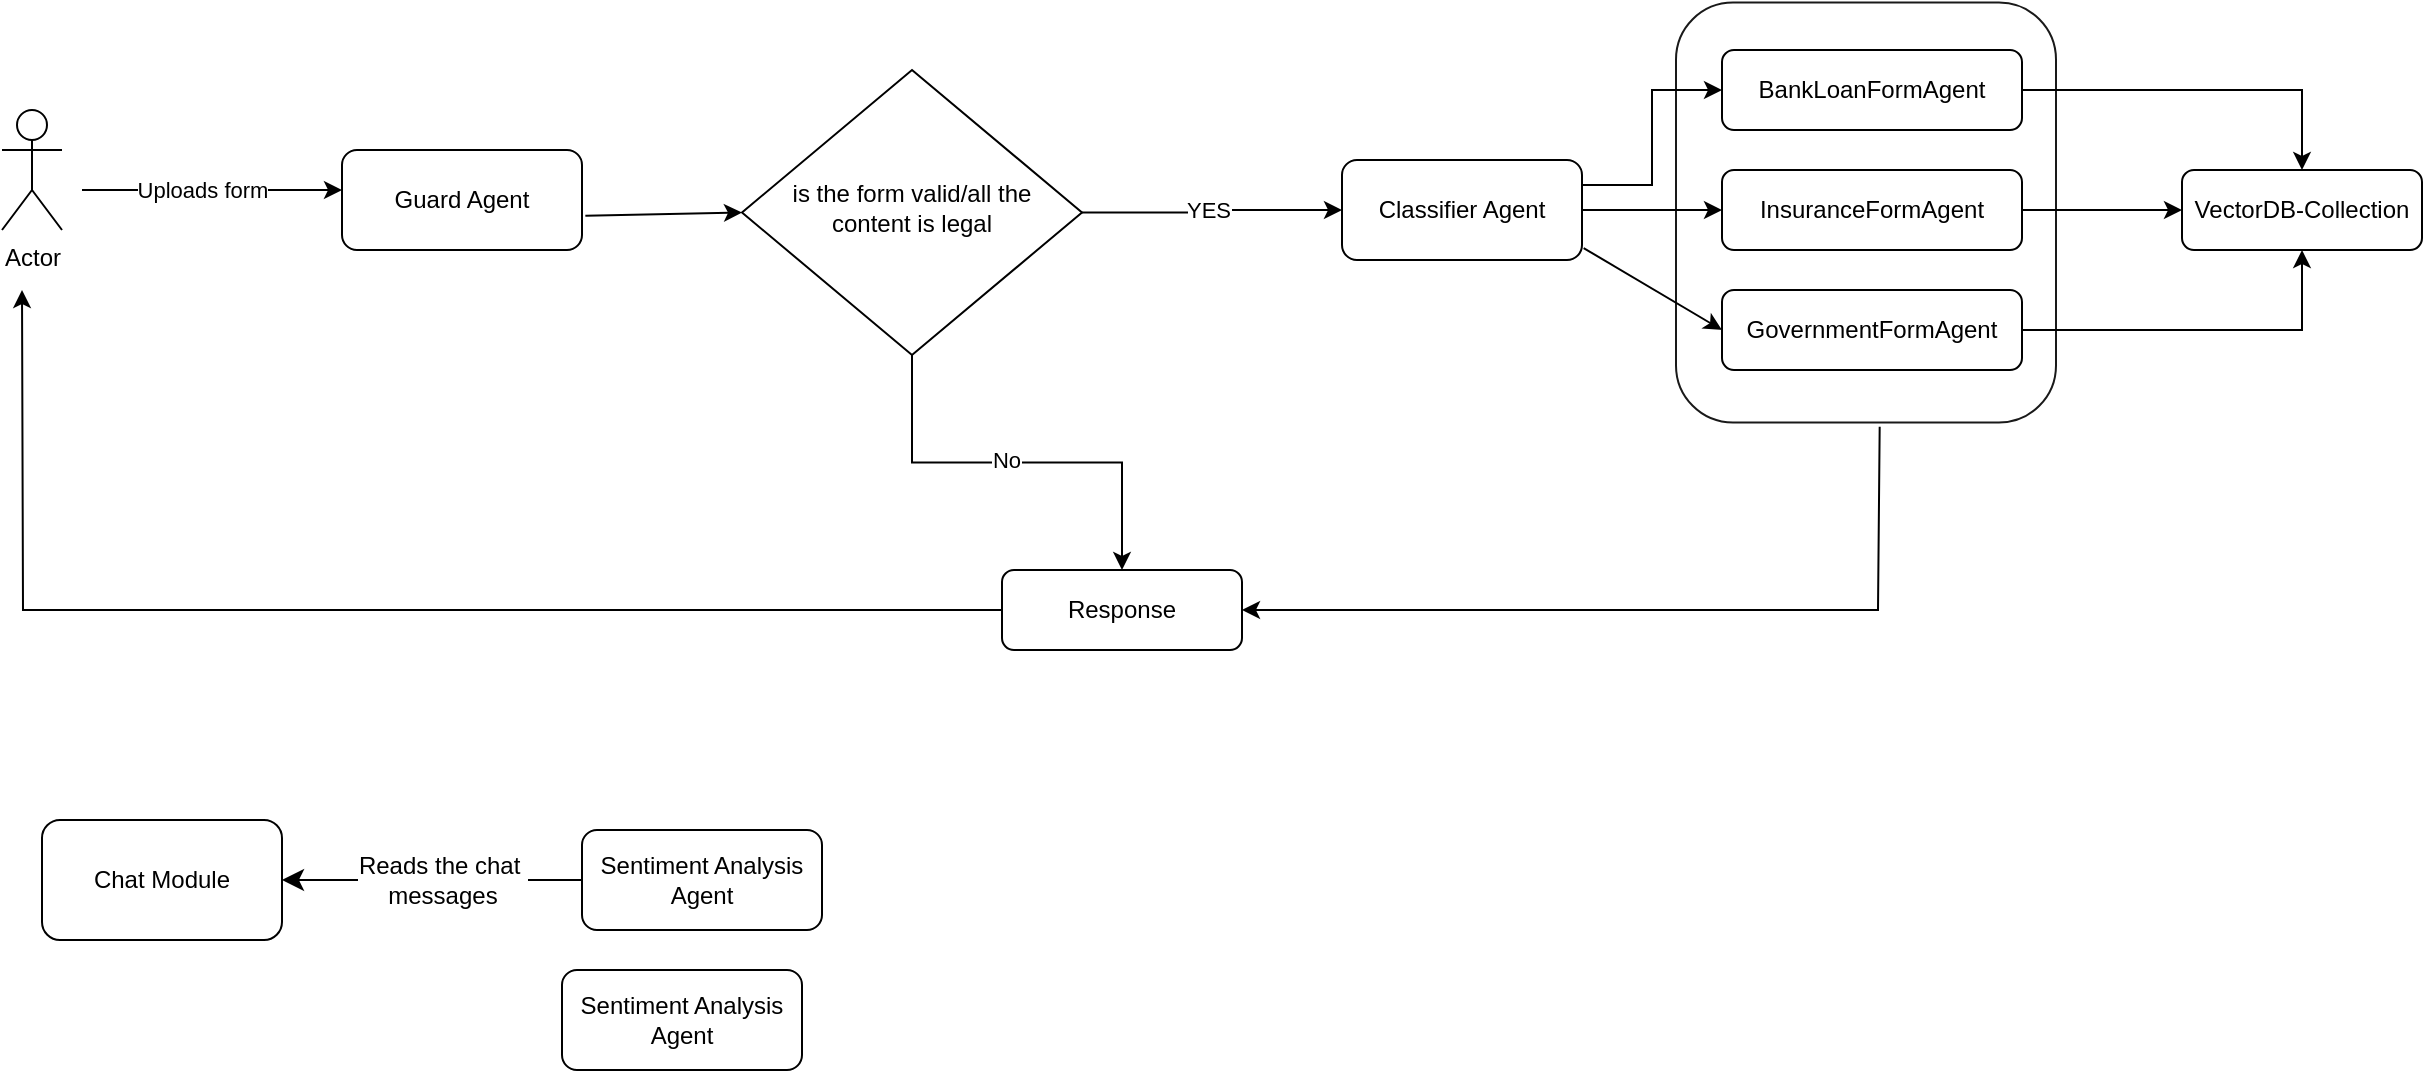 <mxfile version="26.1.3" pages="2">
  <diagram id="C5RBs43oDa-KdzZeNtuy" name="Page-1">
    <mxGraphModel dx="1434" dy="729" grid="1" gridSize="10" guides="1" tooltips="1" connect="1" arrows="1" fold="1" page="1" pageScale="1" pageWidth="827" pageHeight="1169" math="0" shadow="0">
      <root>
        <mxCell id="WIyWlLk6GJQsqaUBKTNV-0" />
        <mxCell id="WIyWlLk6GJQsqaUBKTNV-1" parent="WIyWlLk6GJQsqaUBKTNV-0" />
        <mxCell id="6iU3WdP0AgsRKqlOTnaA-0" value="Actor" style="shape=umlActor;verticalLabelPosition=bottom;verticalAlign=top;html=1;outlineConnect=0;" parent="WIyWlLk6GJQsqaUBKTNV-1" vertex="1">
          <mxGeometry x="60" y="170" width="30" height="60" as="geometry" />
        </mxCell>
        <mxCell id="6iU3WdP0AgsRKqlOTnaA-1" value="" style="endArrow=classic;html=1;rounded=0;" parent="WIyWlLk6GJQsqaUBKTNV-1" edge="1">
          <mxGeometry width="50" height="50" relative="1" as="geometry">
            <mxPoint x="100" y="210" as="sourcePoint" />
            <mxPoint x="230" y="210" as="targetPoint" />
          </mxGeometry>
        </mxCell>
        <mxCell id="6iU3WdP0AgsRKqlOTnaA-2" value="Uploads form" style="edgeLabel;html=1;align=center;verticalAlign=middle;resizable=0;points=[];" parent="6iU3WdP0AgsRKqlOTnaA-1" vertex="1" connectable="0">
          <mxGeometry x="-0.261" y="-2" relative="1" as="geometry">
            <mxPoint x="12" y="-2" as="offset" />
          </mxGeometry>
        </mxCell>
        <mxCell id="6iU3WdP0AgsRKqlOTnaA-3" value="Guard Agent" style="rounded=1;whiteSpace=wrap;html=1;" parent="WIyWlLk6GJQsqaUBKTNV-1" vertex="1">
          <mxGeometry x="230" y="190" width="120" height="50" as="geometry" />
        </mxCell>
        <mxCell id="6iU3WdP0AgsRKqlOTnaA-4" style="edgeStyle=orthogonalEdgeStyle;rounded=0;orthogonalLoop=1;jettySize=auto;html=1;entryX=0.5;entryY=0;entryDx=0;entryDy=0;" parent="WIyWlLk6GJQsqaUBKTNV-1" source="6iU3WdP0AgsRKqlOTnaA-8" target="6iU3WdP0AgsRKqlOTnaA-11" edge="1">
          <mxGeometry relative="1" as="geometry" />
        </mxCell>
        <mxCell id="6iU3WdP0AgsRKqlOTnaA-5" value="No" style="edgeLabel;html=1;align=center;verticalAlign=middle;resizable=0;points=[];" parent="6iU3WdP0AgsRKqlOTnaA-4" vertex="1" connectable="0">
          <mxGeometry x="-0.057" y="2" relative="1" as="geometry">
            <mxPoint as="offset" />
          </mxGeometry>
        </mxCell>
        <mxCell id="6iU3WdP0AgsRKqlOTnaA-6" style="edgeStyle=orthogonalEdgeStyle;rounded=0;orthogonalLoop=1;jettySize=auto;html=1;entryX=0;entryY=0.5;entryDx=0;entryDy=0;" parent="WIyWlLk6GJQsqaUBKTNV-1" source="6iU3WdP0AgsRKqlOTnaA-8" target="6iU3WdP0AgsRKqlOTnaA-14" edge="1">
          <mxGeometry relative="1" as="geometry">
            <mxPoint x="740" y="221" as="targetPoint" />
          </mxGeometry>
        </mxCell>
        <mxCell id="6iU3WdP0AgsRKqlOTnaA-7" value="YES" style="edgeLabel;html=1;align=center;verticalAlign=middle;resizable=0;points=[];" parent="6iU3WdP0AgsRKqlOTnaA-6" vertex="1" connectable="0">
          <mxGeometry x="-0.05" y="2" relative="1" as="geometry">
            <mxPoint as="offset" />
          </mxGeometry>
        </mxCell>
        <mxCell id="6iU3WdP0AgsRKqlOTnaA-8" value="is the form valid/all the content is legal" style="rhombus;whiteSpace=wrap;html=1;shadow=0;fontFamily=Helvetica;fontSize=12;align=center;strokeWidth=1;spacing=6;spacingTop=-4;" parent="WIyWlLk6GJQsqaUBKTNV-1" vertex="1">
          <mxGeometry x="430" y="150" width="170" height="142.5" as="geometry" />
        </mxCell>
        <mxCell id="6iU3WdP0AgsRKqlOTnaA-9" value="" style="endArrow=classic;html=1;rounded=0;entryX=0;entryY=0.5;entryDx=0;entryDy=0;exitX=1.014;exitY=0.657;exitDx=0;exitDy=0;exitPerimeter=0;" parent="WIyWlLk6GJQsqaUBKTNV-1" source="6iU3WdP0AgsRKqlOTnaA-3" target="6iU3WdP0AgsRKqlOTnaA-8" edge="1">
          <mxGeometry width="50" height="50" relative="1" as="geometry">
            <mxPoint x="330" y="310" as="sourcePoint" />
            <mxPoint x="380" y="260" as="targetPoint" />
          </mxGeometry>
        </mxCell>
        <mxCell id="6iU3WdP0AgsRKqlOTnaA-10" style="edgeStyle=orthogonalEdgeStyle;rounded=0;orthogonalLoop=1;jettySize=auto;html=1;" parent="WIyWlLk6GJQsqaUBKTNV-1" source="6iU3WdP0AgsRKqlOTnaA-11" edge="1">
          <mxGeometry relative="1" as="geometry">
            <mxPoint x="70" y="260" as="targetPoint" />
          </mxGeometry>
        </mxCell>
        <mxCell id="6iU3WdP0AgsRKqlOTnaA-11" value="Response" style="rounded=1;whiteSpace=wrap;html=1;" parent="WIyWlLk6GJQsqaUBKTNV-1" vertex="1">
          <mxGeometry x="560" y="400" width="120" height="40" as="geometry" />
        </mxCell>
        <mxCell id="6iU3WdP0AgsRKqlOTnaA-12" style="edgeStyle=orthogonalEdgeStyle;rounded=0;orthogonalLoop=1;jettySize=auto;html=1;entryX=0;entryY=0.5;entryDx=0;entryDy=0;" parent="WIyWlLk6GJQsqaUBKTNV-1" source="6iU3WdP0AgsRKqlOTnaA-14" target="6iU3WdP0AgsRKqlOTnaA-18" edge="1">
          <mxGeometry relative="1" as="geometry" />
        </mxCell>
        <mxCell id="6iU3WdP0AgsRKqlOTnaA-13" style="edgeStyle=orthogonalEdgeStyle;rounded=0;orthogonalLoop=1;jettySize=auto;html=1;exitX=1;exitY=0.25;exitDx=0;exitDy=0;entryX=0;entryY=0.5;entryDx=0;entryDy=0;" parent="WIyWlLk6GJQsqaUBKTNV-1" source="6iU3WdP0AgsRKqlOTnaA-14" target="6iU3WdP0AgsRKqlOTnaA-16" edge="1">
          <mxGeometry relative="1" as="geometry" />
        </mxCell>
        <mxCell id="6iU3WdP0AgsRKqlOTnaA-14" value="Classifier Agent" style="rounded=1;whiteSpace=wrap;html=1;" parent="WIyWlLk6GJQsqaUBKTNV-1" vertex="1">
          <mxGeometry x="730" y="195" width="120" height="50" as="geometry" />
        </mxCell>
        <mxCell id="6iU3WdP0AgsRKqlOTnaA-15" style="edgeStyle=orthogonalEdgeStyle;rounded=0;orthogonalLoop=1;jettySize=auto;html=1;" parent="WIyWlLk6GJQsqaUBKTNV-1" source="6iU3WdP0AgsRKqlOTnaA-16" target="6iU3WdP0AgsRKqlOTnaA-22" edge="1">
          <mxGeometry relative="1" as="geometry" />
        </mxCell>
        <mxCell id="6iU3WdP0AgsRKqlOTnaA-16" value="BankLoanFormAgent" style="rounded=1;whiteSpace=wrap;html=1;" parent="WIyWlLk6GJQsqaUBKTNV-1" vertex="1">
          <mxGeometry x="920" y="140" width="150" height="40" as="geometry" />
        </mxCell>
        <mxCell id="6iU3WdP0AgsRKqlOTnaA-17" style="edgeStyle=orthogonalEdgeStyle;rounded=0;orthogonalLoop=1;jettySize=auto;html=1;exitX=1;exitY=0.5;exitDx=0;exitDy=0;entryX=0;entryY=0.5;entryDx=0;entryDy=0;" parent="WIyWlLk6GJQsqaUBKTNV-1" source="6iU3WdP0AgsRKqlOTnaA-18" target="6iU3WdP0AgsRKqlOTnaA-22" edge="1">
          <mxGeometry relative="1" as="geometry" />
        </mxCell>
        <mxCell id="6iU3WdP0AgsRKqlOTnaA-18" value="InsuranceFormAgent" style="rounded=1;whiteSpace=wrap;html=1;" parent="WIyWlLk6GJQsqaUBKTNV-1" vertex="1">
          <mxGeometry x="920" y="200" width="150" height="40" as="geometry" />
        </mxCell>
        <mxCell id="6iU3WdP0AgsRKqlOTnaA-19" style="edgeStyle=orthogonalEdgeStyle;rounded=0;orthogonalLoop=1;jettySize=auto;html=1;entryX=0.5;entryY=1;entryDx=0;entryDy=0;" parent="WIyWlLk6GJQsqaUBKTNV-1" source="6iU3WdP0AgsRKqlOTnaA-20" target="6iU3WdP0AgsRKqlOTnaA-22" edge="1">
          <mxGeometry relative="1" as="geometry" />
        </mxCell>
        <mxCell id="6iU3WdP0AgsRKqlOTnaA-20" value="GovernmentFormAgent" style="rounded=1;whiteSpace=wrap;html=1;" parent="WIyWlLk6GJQsqaUBKTNV-1" vertex="1">
          <mxGeometry x="920" y="260" width="150" height="40" as="geometry" />
        </mxCell>
        <mxCell id="6iU3WdP0AgsRKqlOTnaA-21" value="" style="endArrow=classic;html=1;rounded=0;entryX=0;entryY=0.5;entryDx=0;entryDy=0;exitX=1.007;exitY=0.881;exitDx=0;exitDy=0;exitPerimeter=0;" parent="WIyWlLk6GJQsqaUBKTNV-1" source="6iU3WdP0AgsRKqlOTnaA-14" target="6iU3WdP0AgsRKqlOTnaA-20" edge="1">
          <mxGeometry width="50" height="50" relative="1" as="geometry">
            <mxPoint x="770" y="360" as="sourcePoint" />
            <mxPoint x="820" y="310" as="targetPoint" />
          </mxGeometry>
        </mxCell>
        <mxCell id="6iU3WdP0AgsRKqlOTnaA-22" value="VectorDB-Collection" style="rounded=1;whiteSpace=wrap;html=1;" parent="WIyWlLk6GJQsqaUBKTNV-1" vertex="1">
          <mxGeometry x="1150" y="200" width="120" height="40" as="geometry" />
        </mxCell>
        <mxCell id="6iU3WdP0AgsRKqlOTnaA-23" value="" style="rounded=1;whiteSpace=wrap;html=1;opacity=90;fillColor=none;" parent="WIyWlLk6GJQsqaUBKTNV-1" vertex="1">
          <mxGeometry x="897" y="116.25" width="190" height="210" as="geometry" />
        </mxCell>
        <mxCell id="6iU3WdP0AgsRKqlOTnaA-24" value="" style="endArrow=classic;html=1;rounded=0;entryX=1;entryY=0.5;entryDx=0;entryDy=0;exitX=0.536;exitY=1.01;exitDx=0;exitDy=0;exitPerimeter=0;" parent="WIyWlLk6GJQsqaUBKTNV-1" source="6iU3WdP0AgsRKqlOTnaA-23" target="6iU3WdP0AgsRKqlOTnaA-11" edge="1">
          <mxGeometry width="50" height="50" relative="1" as="geometry">
            <mxPoint x="760" y="480" as="sourcePoint" />
            <mxPoint x="810" y="430" as="targetPoint" />
            <Array as="points">
              <mxPoint x="998" y="420" />
            </Array>
          </mxGeometry>
        </mxCell>
        <mxCell id="6iU3WdP0AgsRKqlOTnaA-25" value="Chat Module" style="rounded=1;whiteSpace=wrap;html=1;" parent="WIyWlLk6GJQsqaUBKTNV-1" vertex="1">
          <mxGeometry x="80" y="525" width="120" height="60" as="geometry" />
        </mxCell>
        <mxCell id="6iU3WdP0AgsRKqlOTnaA-27" style="edgeStyle=none;curved=1;rounded=0;orthogonalLoop=1;jettySize=auto;html=1;fontSize=12;startSize=8;endSize=8;entryX=1;entryY=0.5;entryDx=0;entryDy=0;" parent="WIyWlLk6GJQsqaUBKTNV-1" source="6iU3WdP0AgsRKqlOTnaA-26" target="6iU3WdP0AgsRKqlOTnaA-25" edge="1">
          <mxGeometry relative="1" as="geometry">
            <mxPoint x="210" y="555" as="targetPoint" />
          </mxGeometry>
        </mxCell>
        <mxCell id="6iU3WdP0AgsRKqlOTnaA-28" value="Reads the chat&amp;nbsp;&lt;div&gt;messages&lt;/div&gt;" style="edgeLabel;html=1;align=center;verticalAlign=middle;resizable=0;points=[];fontSize=12;" parent="6iU3WdP0AgsRKqlOTnaA-27" vertex="1" connectable="0">
          <mxGeometry x="0.227" y="3" relative="1" as="geometry">
            <mxPoint x="22" y="-3" as="offset" />
          </mxGeometry>
        </mxCell>
        <mxCell id="6iU3WdP0AgsRKqlOTnaA-26" value="Sentiment Analysis Agent" style="rounded=1;whiteSpace=wrap;html=1;" parent="WIyWlLk6GJQsqaUBKTNV-1" vertex="1">
          <mxGeometry x="350" y="530" width="120" height="50" as="geometry" />
        </mxCell>
        <mxCell id="6iU3WdP0AgsRKqlOTnaA-29" value="Sentiment Analysis Agent" style="rounded=1;whiteSpace=wrap;html=1;" parent="WIyWlLk6GJQsqaUBKTNV-1" vertex="1">
          <mxGeometry x="340" y="600" width="120" height="50" as="geometry" />
        </mxCell>
      </root>
    </mxGraphModel>
  </diagram>
  <diagram id="t1umtn4E1yBRinSsLiy5" name="Page-2">
    <mxGraphModel dx="1434" dy="729" grid="1" gridSize="10" guides="1" tooltips="1" connect="1" arrows="1" fold="1" page="1" pageScale="1" pageWidth="850" pageHeight="1100" math="0" shadow="0">
      <root>
        <mxCell id="0" />
        <mxCell id="1" parent="0" />
      </root>
    </mxGraphModel>
  </diagram>
</mxfile>
